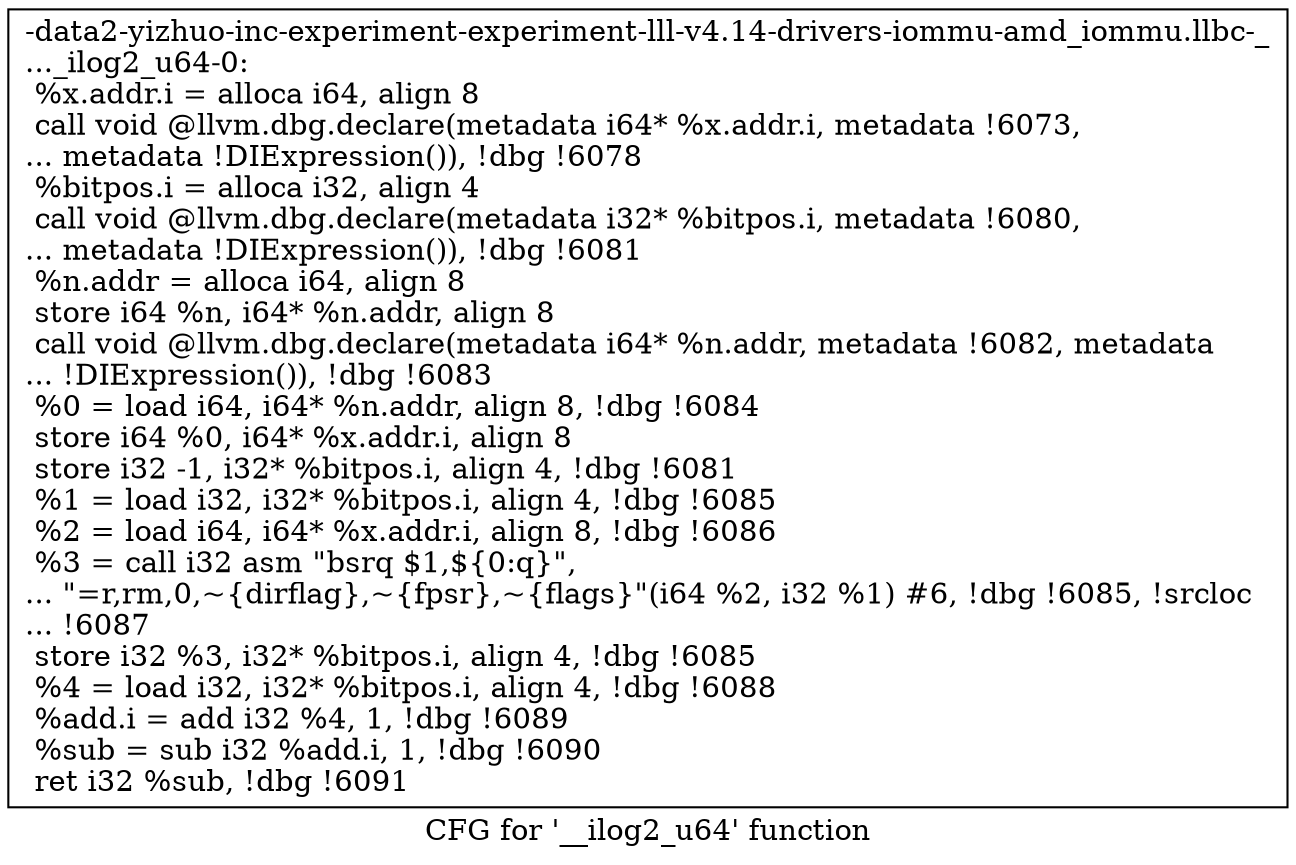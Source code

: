 digraph "CFG for '__ilog2_u64' function" {
	label="CFG for '__ilog2_u64' function";

	Node0x561b9476ddc0 [shape=record,label="{-data2-yizhuo-inc-experiment-experiment-lll-v4.14-drivers-iommu-amd_iommu.llbc-_\l..._ilog2_u64-0:\l  %x.addr.i = alloca i64, align 8\l  call void @llvm.dbg.declare(metadata i64* %x.addr.i, metadata !6073,\l... metadata !DIExpression()), !dbg !6078\l  %bitpos.i = alloca i32, align 4\l  call void @llvm.dbg.declare(metadata i32* %bitpos.i, metadata !6080,\l... metadata !DIExpression()), !dbg !6081\l  %n.addr = alloca i64, align 8\l  store i64 %n, i64* %n.addr, align 8\l  call void @llvm.dbg.declare(metadata i64* %n.addr, metadata !6082, metadata\l... !DIExpression()), !dbg !6083\l  %0 = load i64, i64* %n.addr, align 8, !dbg !6084\l  store i64 %0, i64* %x.addr.i, align 8\l  store i32 -1, i32* %bitpos.i, align 4, !dbg !6081\l  %1 = load i32, i32* %bitpos.i, align 4, !dbg !6085\l  %2 = load i64, i64* %x.addr.i, align 8, !dbg !6086\l  %3 = call i32 asm \"bsrq $1,$\{0:q\}\",\l... \"=r,rm,0,~\{dirflag\},~\{fpsr\},~\{flags\}\"(i64 %2, i32 %1) #6, !dbg !6085, !srcloc\l... !6087\l  store i32 %3, i32* %bitpos.i, align 4, !dbg !6085\l  %4 = load i32, i32* %bitpos.i, align 4, !dbg !6088\l  %add.i = add i32 %4, 1, !dbg !6089\l  %sub = sub i32 %add.i, 1, !dbg !6090\l  ret i32 %sub, !dbg !6091\l}"];
}
